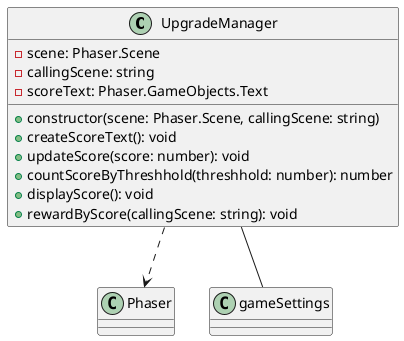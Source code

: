 @startuml

class UpgradeManager {
  - scene: Phaser.Scene
  - callingScene: string
  - scoreText: Phaser.GameObjects.Text

  + constructor(scene: Phaser.Scene, callingScene: string)
  + createScoreText(): void
  + updateScore(score: number): void
  + countScoreByThreshhold(threshhold: number): number
  + displayScore(): void
  + rewardByScore(callingScene: string): void
}

class Phaser
class gameSettings

UpgradeManager ..> Phaser
UpgradeManager -- gameSettings

@enduml
